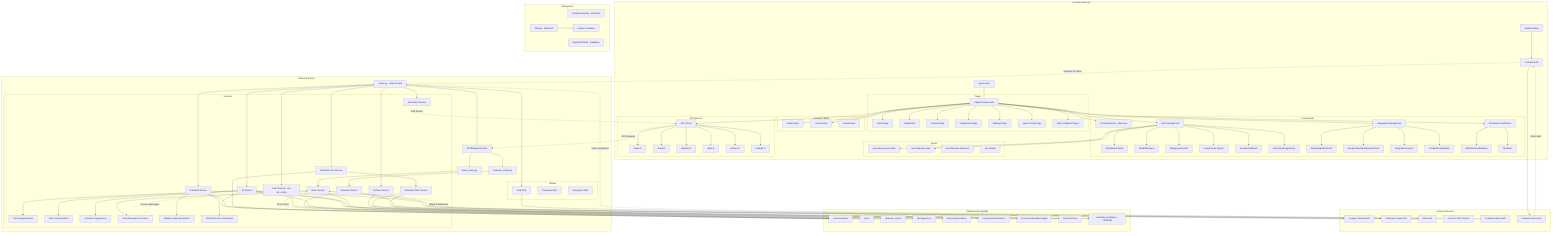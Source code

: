 graph TD
    subgraph "Frontend (Next.js)"
        A1[Authentication] --> A2[Firebase Auth]
        A3[App Routes] --- A4[Pages/Components]
        
        subgraph "Pages"
            A4 --> A17[Home Page]
            A4 --> A18[Dashboard]
            A4 --> A19[Archive Page]
            A4 --> A20[Integrations Page]
            A4 --> A21[Settings Page]
            A4 --> A22[Inputs Config Page]
            A4 --> A23[Slack Callback Pages]
        end
        
        subgraph "Components"
            A4 --> A5[UI Components - shadcn/ui]
            A4 --> A6[Task Management]
            A4 --> A7[Schedule Visualization]
            A4 --> A11[Integration Management]
            A6 --> A8[EditableSchedule]
            A6 --> A9[TaskEditDrawer]
            A6 --> A10[AISuggestionsList]
            A6 --> A15[Drag & Drop System]
            A6 --> A16[ArchivedTaskItem]
            A6 --> A24[MicrostepSuggestions]
            A11 --> A12[SlackIntegrationCard]
            A11 --> A25[GoogleCalendarIntegrationCard]
            A11 --> A13[IntegrationsLayout]
            A11 --> A14[FloatingActionButton]
            A7 --> A26[EditableScheduleRow]
            A7 --> A27[TaskItem]
        end
        
        subgraph "Context & State"
            A28[AuthContext]
            A29[FormContext]
            A30[RouteGuard]
        end
        
        subgraph "Hooks"
            A31[use-drag-drop-provider]
            A32[use-drag-drop-task]
            A33[use-timezone-detection]
            A34[use-mobile]
        end
        
        subgraph "API Services"
            B1[API Clients]
            B1 --> B2[tasks.ts]
            B1 --> B3[users.ts]
            B1 --> B4[calendar.ts]
            B1 --> B5[slack.ts]
            B1 --> B6[archive.ts]
            B1 --> B7[settings.ts]
        end
        
        A4 --> B1
        A4 --> A28
        A4 --> A29
        A6 --> A31
        A6 --> A32
    end
    
    subgraph "Backend (Flask)"
        C1[API Blueprint Routes] --> C2[routes.py - Main Routes]
        C1 --> C4[calendar_routes.py]
        C1 --> C35[slack_routes.py]
        
        subgraph "Services"
            D1[AI Service]
            D1 --> D2[Task Categorization]
            D1 --> D3[Task Decomposition]
            D1 --> D4[Schedule Suggestions]
            
            D6[Calendar Service]
            D7[User Service - via db_config]
            D8[Slack Service]
            D8 --> D36[Slack Message Processor]
            D9[Schedule Service]
            D9 --> D10[Multiple Ordering Patterns]
            D9 --> D11[JSON Structure Generation]
            D12[Archive Service]
            D13[Schedule Gen Service]
            D37[Schedule RAG Service]
            D38[Event Bus Service]
        end
        
        subgraph "Utilities"
            D39[Auth Utils]
            D40[Timezone Utils]
            D41[Encryption Utils]
        end
        
        C2 --> D1
        C2 --> D7
        C4 --> D6
        C35 --> D8
        C2 --> D9
        C2 --> D12
        C2 --> D13
        D13 --> D37
        C2 --> D38
        C2 --> D39
    end
    
    subgraph "Database (MongoDB)"
        E1[UserSchedules]
        E2[users]
        E3[calendar_events]
        E4[AISuggestions]
        E5[MicrostepFeedback]
        E6[DecompositionPatterns]
        E7[ProcessedSlackMessages]
        E8[ArchivedTasks]
        E9[schedule_templates - JSON file]
    end
    
    subgraph "External Services"
        F1[Google Calendar API]
        F2[Anthropic Claude API]
        F3[Slack API]
        F4[Context7 MCP Server]
        F5[Firebase Admin Auth]
        F6[Firebase Client Auth]
    end
    
    subgraph "Deployment"
        G1[Firebase Hosting - Frontend]
        G2[Railway - Backend]
        G3[MongoDB Atlas - Database]
        G4[Docker Container]
        G2 --> G4
    end
    
    %% External Service Connections
    D1 --> F2
    D6 --> F1
    D8 --> F3
    D37 --> E9
    
    %% Database Connections
    D1 --> E1
    D1 --> E4
    D1 --> E5
    D1 --> E6
    D6 --> E3
    D7 --> E2
    D8 --> E7
    D9 --> E1
    D12 --> E8
    D13 --> E1
    D37 --> E9
    
    %% Frontend-Backend Connections
    A2 -. Firebase ID Token .-> C2
    A2 --> F6
    B1 -. API Requests .-> C1
    
    %% Auth Flow
    F6 -. Client Auth .-> A2
    F5 -. Token Verification .-> C2
    D39 --> F5
    
    %% Integration Flows
    F3 -. OAuth & Webhooks .-> D8
    D36 -. Process Messages .-> D8
    D8 -. Store Tasks .-> E1
    
    %% Real-time Events
    D38 -. SSE Events .-> B1